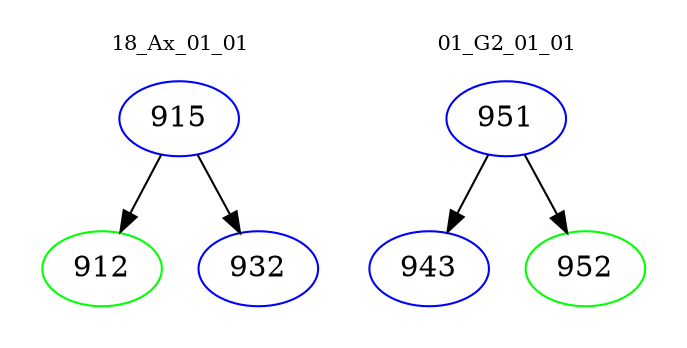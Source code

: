 digraph{
subgraph cluster_0 {
color = white
label = "18_Ax_01_01";
fontsize=10;
T0_915 [label="915", color="blue"]
T0_915 -> T0_912 [color="black"]
T0_912 [label="912", color="green"]
T0_915 -> T0_932 [color="black"]
T0_932 [label="932", color="blue"]
}
subgraph cluster_1 {
color = white
label = "01_G2_01_01";
fontsize=10;
T1_951 [label="951", color="blue"]
T1_951 -> T1_943 [color="black"]
T1_943 [label="943", color="blue"]
T1_951 -> T1_952 [color="black"]
T1_952 [label="952", color="green"]
}
}
